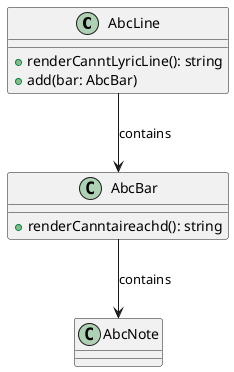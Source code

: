 <?php
/**
 * UML for AbcLine canntaireachd lyric line aggregation
 *
 * @startuml
 * class AbcLine {
 *   + renderCanntLyricLine(): string
 *   + add(bar: AbcBar)
 * }
 * class AbcBar {
 *   + renderCanntaireachd(): string
 * }
 * AbcLine --> AbcBar : contains
 * AbcBar --> AbcNote : contains
 *
 * @enduml
 */
